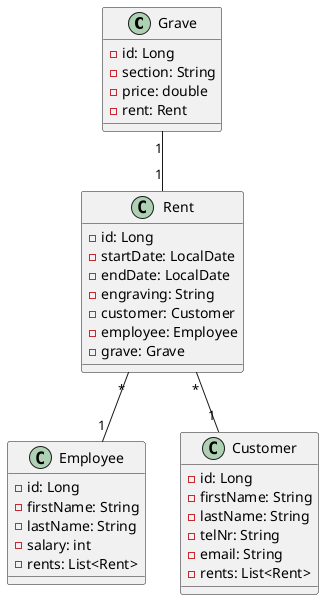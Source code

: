 @startuml
class Grave {
- id: Long
- section: String
- price: double
- rent: Rent
}

class Employee {
- id: Long
- firstName: String
- lastName: String
- salary: int
- rents: List<Rent>
}

class Customer {
- id: Long
- firstName: String
- lastName: String
- telNr: String
- email: String
- rents: List<Rent>
}

class Rent {
- id: Long
- startDate: LocalDate
- endDate: LocalDate
- engraving: String
- customer: Customer
- employee: Employee
- grave: Grave
}

Grave "1" -- "1" Rent
Rent "*" -- "1" Employee
Rent "*" -- "1" Customer

@enduml